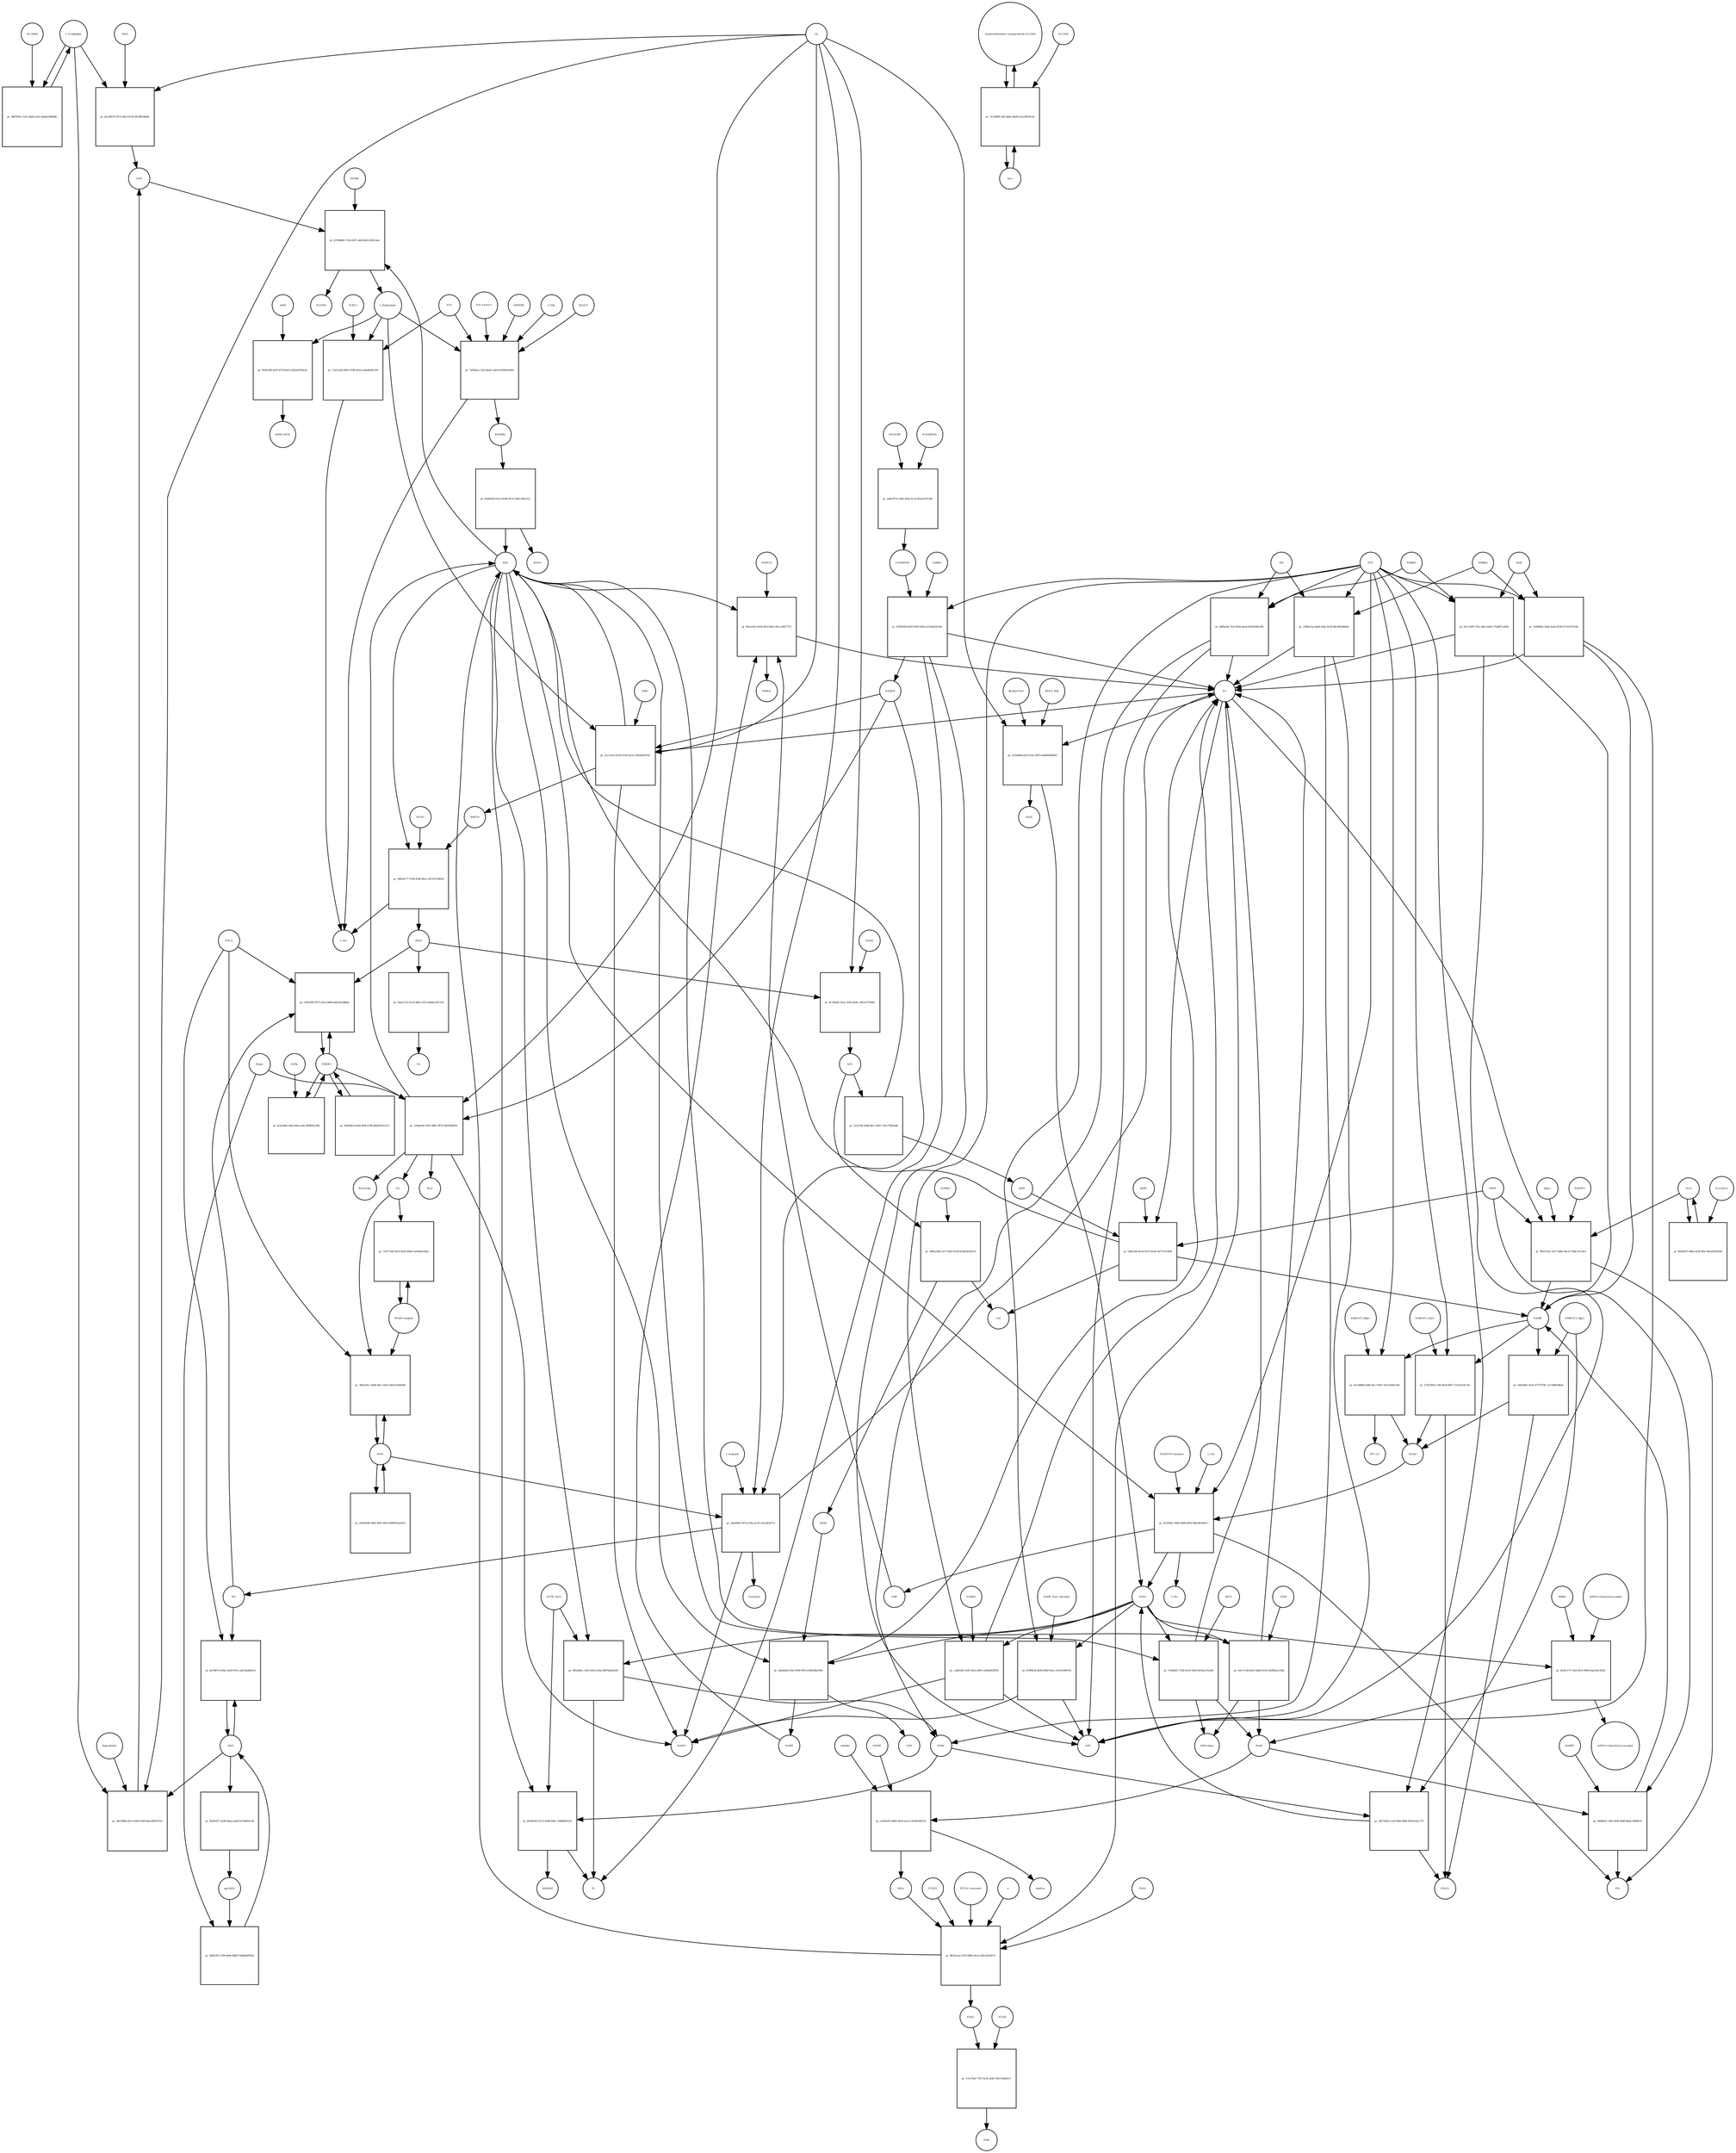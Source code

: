 strict digraph  {
"L-Tryptophan" [annotation="urn_miriam_obo.chebi_CHEBI%3A57912", bipartite=0, cls="simple chemical", fontsize=4, label="L-Tryptophan", shape=circle];
"pr_9887995c-523e-4beb-a241-8adeb7fdb0d8" [annotation="", bipartite=1, cls=process, fontsize=4, label="pr_9887995c-523e-4beb-a241-8adeb7fdb0d8", shape=square];
SLC36A4 [annotation=urn_miriam_uniprot_Q6YBV0, bipartite=0, cls=macromolecule, fontsize=4, label=SLC36A4, shape=circle];
"pr_bec08579-367d-48c0-87d2-0fc98f03fd9a" [annotation="", bipartite=1, cls=process, fontsize=4, label="pr_bec08579-367d-48c0-87d2-0fc98f03fd9a", shape=square];
NFK [annotation="urn_miriam_obo.chebi_CHEBI%3A18377", bipartite=0, cls="simple chemical", fontsize=4, label=NFK, shape=circle];
IDO2 [annotation=urn_miriam_uniprot_Q6ZQW0, bipartite=0, cls=macromolecule, fontsize=4, label=IDO2, shape=circle];
O2 [annotation="urn_miriam_obo.chebi_CHEBI%3A15379", bipartite=0, cls="simple chemical", fontsize=4, label=O2, shape=circle];
"pr_5b97d84e-82c4-4283-9ef9-b0ac8650731d" [annotation="", bipartite=1, cls=process, fontsize=4, label="pr_5b97d84e-82c4-4283-9ef9-b0ac8650731d", shape=square];
IDO1 [annotation=urn_miriam_uniprot_P14902, bipartite=0, cls=complex, fontsize=4, label=IDO1, shape=circle];
Epacadostat [annotation="", bipartite=0, cls="simple chemical", fontsize=4, label=Epacadostat, shape=circle];
"pr_b7309d89-7c58-4597-a804-683132f4cada" [annotation="", bipartite=1, cls=process, fontsize=4, label="pr_b7309d89-7c58-4597-a804-683132f4cada", shape=square];
"L-Kynurenine" [annotation="urn_miriam_obo.chebi_CHEBI%3A16946", bipartite=0, cls="simple chemical", fontsize=4, label="L-Kynurenine", shape=circle];
AFMID [annotation=urn_miriam_uniprot_Q63HM1, bipartite=0, cls=macromolecule, fontsize=4, label=AFMID, shape=circle];
H2O [annotation="urn_miriam_obo.chebi_CHEBI%3A15377", bipartite=0, cls="simple chemical", fontsize=4, label=H2O, shape=circle];
HCOOH [annotation="urn_miriam_obo.chebi_CHEBI%3A30751", bipartite=0, cls="simple chemical", fontsize=4, label=HCOOH, shape=circle];
"pr_7d2f8eac-2f23-4b4e-a2fd-91d5fd01845d" [annotation="", bipartite=1, cls=process, fontsize=4, label="pr_7d2f8eac-2f23-4b4e-a2fd-91d5fd01845d", shape=square];
"AP-DOBu" [annotation="urn_miriam_obo.chebi_CHEBI%3A17442", bipartite=0, cls="simple chemical", fontsize=4, label="AP-DOBu", shape=circle];
"PXLP-KYAT1" [annotation="urn_miriam_uniprot_Q16773|urn_miriam_obo.chebi_CHEBI%3A18405", bipartite=0, cls="complex multimer", fontsize=4, label="PXLP-KYAT1", shape=circle];
I3PROPA [annotation="urn_miriam_obo.chebi_CHEBI%3A43580", bipartite=0, cls=macromolecule, fontsize=4, label=I3PROPA, shape=circle];
"L-Phe" [annotation="urn_miriam_obo.chebi_CHEBI%3A58095", bipartite=0, cls="simple chemical", fontsize=4, label="L-Phe", shape=circle];
I3LACT [annotation="urn_miriam_obo.chebi_CHEBI%3A55528", bipartite=0, cls=macromolecule, fontsize=4, label=I3LACT, shape=circle];
PYR [annotation="urn_miriam_obo.chebi_CHEBI%3A15361", bipartite=0, cls="simple chemical", fontsize=4, label=PYR, shape=circle];
"L-Ala" [annotation="urn_miriam_obo.chebi_CHEBI%3A57972", bipartite=0, cls="simple chemical", fontsize=4, label="L-Ala", shape=circle];
"pr_c1612e44-92b5-4798-b16e-a54edb38c976" [annotation="", bipartite=1, cls=process, fontsize=4, label="pr_c1612e44-92b5-4798-b16e-a54edb38c976", shape=square];
CCBL2 [annotation=urn_miriam_uniprot_Q6YP21, bipartite=0, cls="macromolecule multimer", fontsize=4, label=CCBL2, shape=circle];
"pr_0ad43020-41e3-4280-bf7d-33dee3b03312" [annotation="", bipartite=1, cls=process, fontsize=4, label="pr_0ad43020-41e3-4280-bf7d-33dee3b03312", shape=square];
KYNA [annotation="urn_miriam_obo.chebi_CHEBI%3A18344", bipartite=0, cls="simple chemical", fontsize=4, label=KYNA, shape=circle];
"pr_3cc333c4-b358-4744-b3c6-7405d659f7d3" [annotation="", bipartite=1, cls=process, fontsize=4, label="pr_3cc333c4-b358-4744-b3c6-7405d659f7d3", shape=square];
"3HKYN" [annotation="urn_miriam_obo.chebi_CHEBI%3A17380", bipartite=0, cls="simple chemical", fontsize=4, label="3HKYN", shape=circle];
KMO [annotation=urn_miriam_uniprot_O15229, bipartite=0, cls=macromolecule, fontsize=4, label=KMO, shape=circle];
NADPH [annotation="urn_miriam_obo.chebi_CHEBI%3A16474", bipartite=0, cls="simple chemical", fontsize=4, label=NADPH, shape=circle];
"H+" [annotation="urn_miriam_obo.chebi_CHEBI%3A15378", bipartite=0, cls="simple chemical", fontsize=4, label="H+", shape=circle];
"NADP+" [annotation="urn_miriam_obo.chebi_CHEBI%3A18009", bipartite=0, cls="simple chemical", fontsize=4, label="NADP+", shape=circle];
"pr_d8b1dc77-9748-454b-8bc2-c81163158d1d" [annotation="", bipartite=1, cls=process, fontsize=4, label="pr_d8b1dc77-9748-454b-8bc2-c81163158d1d", shape=square];
"3HAA" [annotation="urn_miriam_obo.chebi_CHEBI%3A15793", bipartite=0, cls="simple chemical", fontsize=4, label="3HAA", shape=circle];
KYNU [annotation=urn_miriam_uniprot_Q16719, bipartite=0, cls="macromolecule multimer", fontsize=4, label=KYNU, shape=circle];
"pr_9c19b4dc-83ac-459e-8a8c-1881fc079066" [annotation="", bipartite=1, cls=process, fontsize=4, label="pr_9c19b4dc-83ac-459e-8a8c-1881fc079066", shape=square];
ACS [annotation="urn_miriam_obo.chebi_CHEBI%3A29044", bipartite=0, cls="simple chemical", fontsize=4, label=ACS, shape=circle];
HAAO [annotation=urn_miriam_uniprot_P46952, bipartite=0, cls=macromolecule, fontsize=4, label=HAAO, shape=circle];
"pr_58be23d9-ca57-4502-9a38-6c4d55b1bb7d" [annotation="", bipartite=1, cls=process, fontsize=4, label="pr_58be23d9-ca57-4502-9a38-6c4d55b1bb7d", shape=square];
"2AMA" [annotation="urn_miriam_obo.chebi_CHEBI%3A15745", bipartite=0, cls="simple chemical", fontsize=4, label="2AMA", shape=circle];
ACMSD [annotation=urn_miriam_uniprot_Q8TDX5, bipartite=0, cls="macromolecule multimer", fontsize=4, label=ACMSD, shape=circle];
CO2 [annotation="urn_miriam_obo.chebi_CHEBI%3A16526", bipartite=0, cls="simple chemical", fontsize=4, label=CO2, shape=circle];
"pr_26a6afb3-63af-4599-9f33-e29b298e395e" [annotation="", bipartite=1, cls=process, fontsize=4, label="pr_26a6afb3-63af-4599-9f33-e29b298e395e", shape=square];
"2AM" [annotation="urn_miriam_obo.chebi_CHEBI%3A16886", bipartite=0, cls="simple chemical", fontsize=4, label="2AM", shape=circle];
"NAD+" [annotation="urn_miriam_obo.chebi_CHEBI%3A57540", bipartite=0, cls="simple chemical", fontsize=4, label="NAD+", shape=circle];
NADH [annotation="urn_miriam_obo.chebi_CHEBI%3A57945", bipartite=0, cls="simple chemical", fontsize=4, label=NADH, shape=circle];
"pr_1fcf27f6-5b48-4bc1-b807-74e17f465a8d" [annotation="", bipartite=1, cls=process, fontsize=4, label="pr_1fcf27f6-5b48-4bc1-b807-74e17f465a8d", shape=square];
QUIN [annotation="urn_miriam_obo.chebi_CHEBI%3A16675", bipartite=0, cls="simple chemical", fontsize=4, label=QUIN, shape=circle];
"pr_f62fe298-ad79-4374-8e23-802ae9558cbe" [annotation="", bipartite=1, cls=process, fontsize=4, label="pr_f62fe298-ad79-4374-8e23-802ae9558cbe", shape=square];
AHR [annotation=urn_miriam_uniprot_P35869, bipartite=0, cls=macromolecule, fontsize=4, label=AHR, shape=circle];
"AHR/L-KYN" [annotation="", bipartite=0, cls=complex, fontsize=4, label="AHR/L-KYN", shape=circle];
"pr_de78d7cb-49ae-4a50-957a-adc54adbb215" [annotation="", bipartite=1, cls=process, fontsize=4, label="pr_de78d7cb-49ae-4a50-957a-adc54adbb215", shape=square];
NO [annotation="urn_miriam_obo.chebi_CHEBI%3A16480", bipartite=0, cls="simple chemical", fontsize=4, label=NO, shape=circle];
"IFN-G" [annotation=urn_miriam_uniprot_Q14609, bipartite=0, cls=macromolecule, fontsize=4, label="IFN-G", shape=circle];
iNOS [annotation=urn_miriam_uniprot_P35228, bipartite=0, cls=macromolecule, fontsize=4, label=iNOS, shape=circle];
"pr_384e181c-dad9-4d11-adc0-dd5a33540d38" [annotation="", bipartite=1, cls=process, fontsize=4, label="pr_384e181c-dad9-4d11-adc0-dd5a33540d38", shape=square];
"Nf-KB Complex" [annotation="urn_miriam_uniprot_P19838|urn_miriam_uniprot_Q04206|urn_miriam_uniprot_Q00653", bipartite=0, cls=complex, fontsize=4, label="Nf-KB Complex", shape=circle];
CO [annotation="urn_miriam_obo.chebi_CHEBI%3A17245", bipartite=0, cls="simple chemical", fontsize=4, label=CO, shape=circle];
"L-Arginine" [annotation="urn_miriam_obo.chebi_CHEBI%3A16467", bipartite=0, cls="simple chemical", fontsize=4, label="L-Arginine", shape=circle];
"pr_2ba448e5-f07a-47da-aa7d-ccbcdf5ef71f" [annotation="", bipartite=1, cls=process, fontsize=4, label="pr_2ba448e5-f07a-47da-aa7d-ccbcdf5ef71f", shape=square];
Citrulline [annotation="urn_miriam_obo.chebi_CHEBI%3A16349", bipartite=0, cls="simple chemical", fontsize=4, label=Citrulline, shape=circle];
"pr_a02b294b-3b83-445c-8921-b090523a2422" [annotation="", bipartite=1, cls=process, fontsize=4, label="pr_a02b294b-3b83-445c-8921-b090523a2422", shape=square];
"pr_3634ed77-af28-4baa-aa09-d1f340fefc44" [annotation="", bipartite=1, cls=process, fontsize=4, label="pr_3634ed77-af28-4baa-aa09-d1f340fefc44", shape=square];
"apo-IDO1" [annotation=urn_miriam_uniprot_P14902, bipartite=0, cls=macromolecule, fontsize=4, label="apo-IDO1", shape=circle];
"R-NADPHX" [annotation="urn_miriam_obo.chebi_CHEBI%3A64085", bipartite=0, cls="simple chemical", fontsize=4, label="R-NADPHX", shape=circle];
"pr_ad8a7974-1da9-4d3e-bc15-6f2e1b7d728e" [annotation="", bipartite=1, cls=process, fontsize=4, label="pr_ad8a7974-1da9-4d3e-bc15-6f2e1b7d728e", shape=square];
"S-NADPHX" [annotation="urn_miriam_obo.chebi_CHEBI%3A64084", bipartite=0, cls="simple chemical", fontsize=4, label="S-NADPHX", shape=circle];
APOA1BP [annotation=urn_miriam_uniprot_O95544, bipartite=0, cls="macromolecule multimer", fontsize=4, label=APOA1BP, shape=circle];
"pr_878f5e06-4450-4295-b91b-2e55e8a5e3de" [annotation="", bipartite=1, cls=process, fontsize=4, label="pr_878f5e06-4450-4295-b91b-2e55e8a5e3de", shape=square];
CARKD [annotation=urn_miriam_uniprot_Q8IW45, bipartite=0, cls=macromolecule, fontsize=4, label=CARKD, shape=circle];
ATP [annotation="urn_miriam_obo.chebi_CHEBI%3A30616", bipartite=0, cls="simple chemical", fontsize=4, label=ATP, shape=circle];
ADP [annotation="urn_miriam_obo.chebi_CHEBI%3A456216", bipartite=0, cls="simple chemical", fontsize=4, label=ADP, shape=circle];
Pi [annotation="urn_miriam_obo.chebi_CHEBI%3A18367", bipartite=0, cls="simple chemical", fontsize=4, label=Pi, shape=circle];
"pr_c2d0cb0c-fe83-44ca-bf05-1a06a9035f93" [annotation="", bipartite=1, cls=process, fontsize=4, label="pr_c2d0cb0c-fe83-44ca-bf05-1a06a9035f93", shape=square];
NADK2 [annotation=urn_miriam_uniprot_Q4G0N4, bipartite=0, cls="macromolecule multimer", fontsize=4, label=NADK2, shape=circle];
NAMN [annotation="urn_miriam_obo.chebi_CHEBI%3A15763", bipartite=0, cls="simple chemical", fontsize=4, label=NAMN, shape=circle];
"pr_4ce280b4-4e8b-4ec7-b6e7-05c435f0c24d" [annotation="", bipartite=1, cls=process, fontsize=4, label="pr_4ce280b4-4e8b-4ec7-b6e7-05c435f0c24d", shape=square];
NAAD [annotation="urn_miriam_obo.chebi_CHEBI%3A18304", bipartite=0, cls="simple chemical", fontsize=4, label=NAAD, shape=circle];
"NMNAT3_Mg2+" [annotation="urn_miriam_uniprot_Q96T66|urn_miriam_obo.chebi_CHEBI%3A18420", bipartite=0, cls="complex multimer", fontsize=4, label="NMNAT3_Mg2+", shape=circle];
"PPi (3-)" [annotation="urn_miriam_obo.chebi_CHEBI%3A33019", bipartite=0, cls="simple chemical", fontsize=4, label="PPi (3-)", shape=circle];
"pr_d32d20f1-0e10-4775-978c-1a72880346a6" [annotation="", bipartite=1, cls=process, fontsize=4, label="pr_d32d20f1-0e10-4775-978c-1a72880346a6", shape=square];
"NMNAT2_Mg2+" [annotation="urn_miriam_uniprot_Q9BZQ4|urn_miriam_obo.chebi_CHEBI%3A18420", bipartite=0, cls=complex, fontsize=4, label="NMNAT2_Mg2+", shape=circle];
"PPi(3-)" [annotation="urn_miriam_obo.chebi_CHEBI%3A33019", bipartite=0, cls="simple chemical", fontsize=4, label="PPi(3-)", shape=circle];
NAR [annotation="urn_miriam_obo.chebi_CHEBI%3A58527", bipartite=0, cls="simple chemical", fontsize=4, label=NAR, shape=circle];
"pr_b5c7c6f9-725c-44e3-b45a-752fdf7ca838" [annotation="", bipartite=1, cls=process, fontsize=4, label="pr_b5c7c6f9-725c-44e3-b45a-752fdf7ca838", shape=square];
NMRK1 [annotation=urn_miriam_uniprot_Q9NWW6, bipartite=0, cls=macromolecule, fontsize=4, label=NMRK1, shape=circle];
"pr_7e60f68e-3ed4-4a44-953b-67351975cf9e" [annotation="", bipartite=1, cls=process, fontsize=4, label="pr_7e60f68e-3ed4-4a44-953b-67351975cf9e", shape=square];
NMRK2 [annotation=urn_miriam_uniprot_Q9NPI5, bipartite=0, cls=macromolecule, fontsize=4, label=NMRK2, shape=circle];
"pr_6216f4ec-3665-4e60-8992-9bfa4b5d6217" [annotation="", bipartite=1, cls=process, fontsize=4, label="pr_6216f4ec-3665-4e60-8992-9bfa4b5d6217", shape=square];
"NADSYN1 hexamer" [annotation=urn_miriam_uniprot_Q6IA69, bipartite=0, cls="macromolecule multimer", fontsize=4, label="NADSYN1 hexamer", shape=circle];
"L-Gln" [annotation="urn_miriam_obo.chebi_CHEBI%3A58359", bipartite=0, cls="simple chemical", fontsize=4, label="L-Gln", shape=circle];
"L-Glu" [annotation="urn_miriam_obo.chebi_CHEBI%3A29985", bipartite=0, cls="simple chemical", fontsize=4, label="L-Glu", shape=circle];
AMP [annotation="urn_miriam_obo.chebi_CHEBI%3A16027", bipartite=0, cls="simple chemical", fontsize=4, label=AMP, shape=circle];
PPi [annotation="urn_miriam_obo.chebi_CHEBI%3A29888", bipartite=0, cls="simple chemical", fontsize=4, label=PPi, shape=circle];
NMN [annotation="urn_miriam_obo.chebi_CHEBI%3A14649", bipartite=0, cls="simple chemical", fontsize=4, label=NMN, shape=circle];
"pr_3b574362-ca5f-43be-80fb-fd345e2ec719" [annotation="", bipartite=1, cls=process, fontsize=4, label="pr_3b574362-ca5f-43be-80fb-fd345e2ec719", shape=square];
NR [annotation="urn_miriam_obo.chebi_CHEBI%3A15927", bipartite=0, cls="simple chemical", fontsize=4, label=NR, shape=circle];
"pr_ddf6a3fa-7b1f-403e-bea0-6e50636fc385" [annotation="", bipartite=1, cls=process, fontsize=4, label="pr_ddf6a3fa-7b1f-403e-bea0-6e50636fc385", shape=square];
"pr_2509ec4a-b4dd-43dc-9c45-86c9443d0b4a" [annotation="", bipartite=1, cls=process, fontsize=4, label="pr_2509ec4a-b4dd-43dc-9c45-86c9443d0b4a", shape=square];
NCA [annotation="urn_miriam_obo.chebi_CHEBI%3A32544", bipartite=0, cls="simple chemical", fontsize=4, label=NCA, shape=circle];
"pr_9b0313dc-5227-4d8e-9dc4-274dc32c1de2" [annotation="", bipartite=1, cls=process, fontsize=4, label="pr_9b0313dc-5227-4d8e-9dc4-274dc32c1de2", shape=square];
NAPRT1 [annotation=urn_miriam_uniprot_Q6XQN6, bipartite=0, cls="macromolecule multimer", fontsize=4, label=NAPRT1, shape=circle];
"Mg2+" [annotation="urn_miriam_obo.chebi_CHEBI%3A18420", bipartite=0, cls="simple chemical", fontsize=4, label="Mg2+", shape=circle];
PRPP [annotation="urn_miriam_obo.chebi_CHEBI%3A17111", bipartite=0, cls="simple chemical", fontsize=4, label=PRPP, shape=circle];
"pr_6a26c175-1fa8-4613-966b-6aac9ec42f2e" [annotation="", bipartite=1, cls=process, fontsize=4, label="pr_6a26c175-1fa8-4613-966b-6aac9ec42f2e", shape=square];
NAM [annotation="urn_miriam_obo.chebi_CHEBI%3A17154", bipartite=0, cls="simple chemical", fontsize=4, label=NAM, shape=circle];
PARPs [annotation="urn_miriam_uniprot_Q8N5Y8|urn_miriam_uniprot_Q53GL7|urn_miriam_uniprot_Q8IXQ6", bipartite=0, cls=macromolecule, fontsize=4, label=PARPs, shape=circle];
"(ADP-D-ribosyl)(n)-acceptor" [annotation="urn_miriam_obo.chebi_CHEBI%3A133202", bipartite=0, cls="simple chemical", fontsize=4, label="(ADP-D-ribosyl)(n)-acceptor", shape=circle];
"(ADP-D-ribosyl)(n+1)-acceptor" [annotation="urn_miriam_obo.chebi_CHEBI%3A133203", bipartite=0, cls="simple chemical", fontsize=4, label="(ADP-D-ribosyl)(n+1)-acceptor", shape=circle];
"pr_58d80efc-f362-4f09-9b40-88aa70696b7e" [annotation="", bipartite=1, cls=process, fontsize=4, label="pr_58d80efc-f362-4f09-9b40-88aa70696b7e", shape=square];
NAMPT [annotation=urn_miriam_uniprot_P43490, bipartite=0, cls=macromolecule, fontsize=4, label=NAMPT, shape=circle];
"pr_ce83a595-d960-4b10-a2c4-c8e50e66027b" [annotation="", bipartite=1, cls=process, fontsize=4, label="pr_ce83a595-d960-4b10-a2c4-c8e50e66027b", shape=square];
MNA [annotation="urn_miriam_obo.chebi_CHEBI%3A16797", bipartite=0, cls="simple chemical", fontsize=4, label=MNA, shape=circle];
NNMT [annotation=urn_miriam_uniprot_P40261, bipartite=0, cls=macromolecule, fontsize=4, label=NNMT, shape=circle];
AdoMet [annotation="urn_miriam_obo.chebi_CHEBI%3A15414", bipartite=0, cls="simple chemical", fontsize=4, label=AdoMet, shape=circle];
AdoHcy [annotation="urn_miriam_obo.chebi_CHEBI%3A16680", bipartite=0, cls="simple chemical", fontsize=4, label=AdoHcy, shape=circle];
"pr_02ffca06-de1b-4372-8cd2-0ef715a74f0b" [annotation="", bipartite=1, cls=process, fontsize=4, label="pr_02ffca06-de1b-4372-8cd2-0ef715a74f0b", shape=square];
QPRT [annotation=urn_miriam_uniprot_Q15274, bipartite=0, cls=macromolecule, fontsize=4, label=QPRT, shape=circle];
"pr_b76f9cbf-db38-49b2-8c4c-216cf1b90765" [annotation="", bipartite=1, cls=process, fontsize=4, label="pr_b76f9cbf-db38-49b2-8c4c-216cf1b90765", shape=square];
"NADK_Zn2+ tetramer" [annotation="urn_miriam_uniprot_O95544|urn_miriam_obo.chebi_CHEBI%3A29105", bipartite=0, cls="complex multimer", fontsize=4, label="NADK_Zn2+ tetramer", shape=circle];
"pr_1cb69af1-7538-4e10-943d-8e5dec01eafd" [annotation="", bipartite=1, cls=process, fontsize=4, label="pr_1cb69af1-7538-4e10-943d-8e5dec01eafd", shape=square];
"ADP-ribose" [annotation="urn_miriam_obo.chebi_CHEBI%3A57967", bipartite=0, cls="simple chemical", fontsize=4, label="ADP-ribose", shape=circle];
BST1 [annotation=urn_miriam_uniprot_Q10588, bipartite=0, cls="macromolecule multimer", fontsize=4, label=BST1, shape=circle];
"pr_e8c17cb0-da15-4db0-b165-42085bce12bd" [annotation="", bipartite=1, cls=process, fontsize=4, label="pr_e8c17cb0-da15-4db0-b165-42085bce12bd", shape=square];
CD38 [annotation=urn_miriam_uniprot_P28907, bipartite=0, cls=macromolecule, fontsize=4, label=CD38, shape=circle];
"dh-beta-NAD" [annotation="urn_miriam_obo.chebi_CHEBI%3A90171|urn_miriam_obo.chebi_CHEBI%3A90174", bipartite=0, cls="simple chemical", fontsize=4, label="dh-beta-NAD", shape=circle];
"pr_415fdd6d-a9c4-414c-b874-a04690d8f963" [annotation="", bipartite=1, cls=process, fontsize=4, label="pr_415fdd6d-a9c4-414c-b874-a04690d8f963", shape=square];
H2O2 [annotation="urn_miriam_obo.chebi_CHEBI%3A16240", bipartite=0, cls="simple chemical", fontsize=4, label=H2O2, shape=circle];
RNLS_FAD [annotation="urn_miriam_uniprot_Q5VYX0|urn_miriam_obo.chebi_CHEBI%3A16238", bipartite=0, cls=complex, fontsize=4, label=RNLS_FAD, shape=circle];
"pr_065e48ec-c903-4416-a95a-6697bada0241" [annotation="", bipartite=1, cls=process, fontsize=4, label="pr_065e48ec-c903-4416-a95a-6697bada0241", shape=square];
"NT5E_Zn2+" [annotation="urn_miriam_uniprot_P21589|urn_miriam_obo.chebi_CHEBI%3A29105", bipartite=0, cls="complex multimer", fontsize=4, label="NT5E_Zn2+", shape=circle];
"pr_8d2d5381-017e-4508-856c-7fd9bff81a16" [annotation="", bipartite=1, cls=process, fontsize=4, label="pr_8d2d5381-017e-4508-856c-7fd9bff81a16", shape=square];
NRNAM [annotation="urn_miriam_obo.chebi_CHEBI%3A15927", bipartite=0, cls="simple chemical", fontsize=4, label=NRNAM, shape=circle];
"pr_8e00f597-b6ba-423f-9f6c-40ee00202fde" [annotation="", bipartite=1, cls=process, fontsize=4, label="pr_8e00f597-b6ba-423f-9f6c-40ee00202fde", shape=square];
SLC22A13 [annotation=urn_miriam_uniprot_Q9Y226, bipartite=0, cls=macromolecule, fontsize=4, label=SLC22A13, shape=circle];
"pr_f0e2c041-b918-4fcb-8d32-49cce3817723" [annotation="", bipartite=1, cls=process, fontsize=4, label="pr_f0e2c041-b918-4fcb-8d32-49cce3817723", shape=square];
NMNH [annotation="urn_miriam_obo.chebi_CHEBI%3A74452", bipartite=0, cls="simple chemical", fontsize=4, label=NMNH, shape=circle];
NUDT12 [annotation=urn_miriam_uniprot_Q9BQG2, bipartite=0, cls=macromolecule, fontsize=4, label=NUDT12, shape=circle];
"pr_27051859-c188-4f34-b067-573a32c9a72b" [annotation="", bipartite=1, cls=process, fontsize=4, label="pr_27051859-c188-4f34-b067-573a32c9a72b", shape=square];
"NMNAT1_Zn2+" [annotation="urn_miriam_uniprot_Q9HAN9|urn_miriam_obo.chebi_CHEBI%3A29105", bipartite=0, cls="complex multimer", fontsize=4, label="NMNAT1_Zn2+", shape=circle];
PGG2 [annotation="urn_miriam_obo.chebi_CHEBI%3A27647", bipartite=0, cls="simple chemical", fontsize=4, label=PGG2, shape=circle];
"pr_9b12fcaa-e578-4980-a4c4-c99e33d22fc9" [annotation="", bipartite=1, cls=process, fontsize=4, label="pr_9b12fcaa-e578-4980-a4c4-c99e33d22fc9", shape=square];
PGH2 [annotation="urn_miriam_obo.chebi_CHEBI%3A15554", bipartite=0, cls="simple chemical", fontsize=4, label=PGH2, shape=circle];
PTGS2 [annotation=urn_miriam_uniprot_P35354, bipartite=0, cls="macromolecule multimer", fontsize=4, label=PTGS2, shape=circle];
PTCS2_celecoxib [annotation="urn_miriam_uniprot_P35354|urn_miriam_obo.chebi_CHEBI%3A41423", bipartite=0, cls=complex, fontsize=4, label=PTCS2_celecoxib, shape=circle];
"e-" [annotation="urn_miriam_obo.chebi_CHEBI%3A10545", bipartite=0, cls="simple chemical", fontsize=4, label="e-", shape=circle];
"pr_e7ce70ef-7107-4c3f-a59d-78537e824511" [annotation="", bipartite=1, cls=process, fontsize=4, label="pr_e7ce70ef-7107-4c3f-a59d-78537e824511", shape=square];
PGI2 [annotation="urn_miriam_obo.chebi_CHEBI%3A15552", bipartite=0, cls="simple chemical", fontsize=4, label=PGI2, shape=circle];
PTGIS [annotation=urn_miriam_uniprot_Q16647, bipartite=0, cls=macromolecule, fontsize=4, label=PTGIS, shape=circle];
"monocarboxylates transported by SLC5A8" [annotation="", bipartite=0, cls="simple chemical", fontsize=4, label="monocarboxylates transported by SLC5A8", shape=circle];
"pr_3125d9f6-cff2-4d4e-8bd9-e25a30016ceb" [annotation="", bipartite=1, cls=process, fontsize=4, label="pr_3125d9f6-cff2-4d4e-8bd9-e25a30016ceb", shape=square];
SLC5A8 [annotation=urn_miriam_uniprot_Q8N695, bipartite=0, cls=macromolecule, fontsize=4, label=SLC5A8, shape=circle];
"Na+" [annotation="urn_miriam_obo.chebi_CHEBI%3A29101", bipartite=0, cls="simple chemical", fontsize=4, label="Na+", shape=circle];
HMOX1 [annotation="", bipartite=0, cls=macromolecule, fontsize=4, label=HMOX1, shape=circle];
"pr_c8052f05-0575-42cf-989b-bb615e5d8b6e" [annotation="", bipartite=1, cls=process, fontsize=4, label="pr_c8052f05-0575-42cf-989b-bb615e5d8b6e", shape=square];
"pr_092af8e9-4a40-4f56-b799-48d3b70cc675" [annotation="", bipartite=1, cls=process, fontsize=4, label="pr_092af8e9-4a40-4f56-b799-48d3b70cc675", shape=square];
Heme [annotation="urn_miriam_obo.chebi_CHEBI%3A30413", bipartite=0, cls="simple chemical", fontsize=4, label=Heme, shape=circle];
"pr_379ede9e-5b35-4881-9f78-5867ff6f6f5c" [annotation="", bipartite=1, cls=process, fontsize=4, label="pr_379ede9e-5b35-4881-9f78-5867ff6f6f5c", shape=square];
Biliverdin [annotation="urn_miriam_obo.chebi_CHEBI%3A17033", bipartite=0, cls="simple chemical", fontsize=4, label=Biliverdin, shape=circle];
"Fe2+" [annotation="urn_miriam_obo.chebi_CHEBI%3A29033", bipartite=0, cls="simple chemical", fontsize=4, label="Fe2+", shape=circle];
"pr_dcbc4d61-44ef-4fba-aafa-8ff8ff6e18f6" [annotation="", bipartite=1, cls=process, fontsize=4, label="pr_dcbc4d61-44ef-4fba-aafa-8ff8ff6e18f6", shape=square];
Orf3a [annotation="urn_miriam_ncbiprotein_BCD58754|urn_miriam_uniprot_P0DTC3", bipartite=0, cls=macromolecule, fontsize=4, label=Orf3a, shape=circle];
"pr_71d773a8-54cb-4b29-9dd0-5a58da0ea9a2" [annotation="", bipartite=1, cls=process, fontsize=4, label="pr_71d773a8-54cb-4b29-9dd0-5a58da0ea9a2", shape=square];
"pr_90fdcf63-1289-406e-80f8-7a68b64f825d" [annotation="", bipartite=1, cls=process, fontsize=4, label="pr_90fdcf63-1289-406e-80f8-7a68b64f825d", shape=square];
"pr_64aa7c05-3c16-4d8c-b155-b684a5547159" [annotation="", bipartite=1, cls="omitted process", fontsize=4, label="pr_64aa7c05-3c16-4d8c-b155-b684a5547159", shape=square];
CA [annotation="", bipartite=0, cls="simple chemical", fontsize=4, label=CA, shape=circle];
"L-Tryptophan" -> "pr_9887995c-523e-4beb-a241-8adeb7fdb0d8"  [annotation="", interaction_type=consumption];
"L-Tryptophan" -> "pr_bec08579-367d-48c0-87d2-0fc98f03fd9a"  [annotation="", interaction_type=consumption];
"L-Tryptophan" -> "pr_5b97d84e-82c4-4283-9ef9-b0ac8650731d"  [annotation="", interaction_type=consumption];
"pr_9887995c-523e-4beb-a241-8adeb7fdb0d8" -> "L-Tryptophan"  [annotation="", interaction_type=production];
SLC36A4 -> "pr_9887995c-523e-4beb-a241-8adeb7fdb0d8"  [annotation="", interaction_type=catalysis];
"pr_bec08579-367d-48c0-87d2-0fc98f03fd9a" -> NFK  [annotation="", interaction_type=production];
NFK -> "pr_b7309d89-7c58-4597-a804-683132f4cada"  [annotation="", interaction_type=consumption];
IDO2 -> "pr_bec08579-367d-48c0-87d2-0fc98f03fd9a"  [annotation="", interaction_type=catalysis];
O2 -> "pr_bec08579-367d-48c0-87d2-0fc98f03fd9a"  [annotation="", interaction_type=consumption];
O2 -> "pr_5b97d84e-82c4-4283-9ef9-b0ac8650731d"  [annotation="", interaction_type=consumption];
O2 -> "pr_3cc333c4-b358-4744-b3c6-7405d659f7d3"  [annotation="", interaction_type=consumption];
O2 -> "pr_9c19b4dc-83ac-459e-8a8c-1881fc079066"  [annotation="", interaction_type=consumption];
O2 -> "pr_2ba448e5-f07a-47da-aa7d-ccbcdf5ef71f"  [annotation="", interaction_type=consumption];
O2 -> "pr_415fdd6d-a9c4-414c-b874-a04690d8f963"  [annotation="", interaction_type=consumption];
O2 -> "pr_379ede9e-5b35-4881-9f78-5867ff6f6f5c"  [annotation="", interaction_type=consumption];
"pr_5b97d84e-82c4-4283-9ef9-b0ac8650731d" -> NFK  [annotation="", interaction_type=production];
IDO1 -> "pr_5b97d84e-82c4-4283-9ef9-b0ac8650731d"  [annotation="urn_miriam_pubmed_29531094|urn_miriam_pubmed_28523098|urn_miriam_pubmed_30338242|urn_miriam_pubmed_32292563", interaction_type=catalysis];
IDO1 -> "pr_de78d7cb-49ae-4a50-957a-adc54adbb215"  [annotation="", interaction_type=consumption];
IDO1 -> "pr_3634ed77-af28-4baa-aa09-d1f340fefc44"  [annotation="", interaction_type=consumption];
Epacadostat -> "pr_5b97d84e-82c4-4283-9ef9-b0ac8650731d"  [annotation="urn_miriam_pubmed_29531094|urn_miriam_pubmed_28523098|urn_miriam_pubmed_30338242|urn_miriam_pubmed_32292563", interaction_type=inhibition];
"pr_b7309d89-7c58-4597-a804-683132f4cada" -> "L-Kynurenine"  [annotation="", interaction_type=production];
"pr_b7309d89-7c58-4597-a804-683132f4cada" -> HCOOH  [annotation="", interaction_type=production];
"L-Kynurenine" -> "pr_7d2f8eac-2f23-4b4e-a2fd-91d5fd01845d"  [annotation="", interaction_type=consumption];
"L-Kynurenine" -> "pr_c1612e44-92b5-4798-b16e-a54edb38c976"  [annotation="", interaction_type=consumption];
"L-Kynurenine" -> "pr_3cc333c4-b358-4744-b3c6-7405d659f7d3"  [annotation="", interaction_type=consumption];
"L-Kynurenine" -> "pr_f62fe298-ad79-4374-8e23-802ae9558cbe"  [annotation="", interaction_type=consumption];
AFMID -> "pr_b7309d89-7c58-4597-a804-683132f4cada"  [annotation=urn_miriam_pubmed_29531094, interaction_type=catalysis];
H2O -> "pr_b7309d89-7c58-4597-a804-683132f4cada"  [annotation="", interaction_type=consumption];
H2O -> "pr_d8b1dc77-9748-454b-8bc2-c81163158d1d"  [annotation="", interaction_type=consumption];
H2O -> "pr_26a6afb3-63af-4599-9f33-e29b298e395e"  [annotation="", interaction_type=consumption];
H2O -> "pr_6216f4ec-3665-4e60-8992-9bfa4b5d6217"  [annotation="", interaction_type=consumption];
H2O -> "pr_1cb69af1-7538-4e10-943d-8e5dec01eafd"  [annotation="", interaction_type=consumption];
H2O -> "pr_e8c17cb0-da15-4db0-b165-42085bce12bd"  [annotation="", interaction_type=consumption];
H2O -> "pr_065e48ec-c903-4416-a95a-6697bada0241"  [annotation="", interaction_type=consumption];
H2O -> "pr_8d2d5381-017e-4508-856c-7fd9bff81a16"  [annotation="", interaction_type=consumption];
H2O -> "pr_f0e2c041-b918-4fcb-8d32-49cce3817723"  [annotation="", interaction_type=consumption];
"pr_7d2f8eac-2f23-4b4e-a2fd-91d5fd01845d" -> "AP-DOBu"  [annotation="", interaction_type=production];
"pr_7d2f8eac-2f23-4b4e-a2fd-91d5fd01845d" -> "L-Ala"  [annotation="", interaction_type=production];
"AP-DOBu" -> "pr_0ad43020-41e3-4280-bf7d-33dee3b03312"  [annotation="", interaction_type=consumption];
"PXLP-KYAT1" -> "pr_7d2f8eac-2f23-4b4e-a2fd-91d5fd01845d"  [annotation="", interaction_type=catalysis];
I3PROPA -> "pr_7d2f8eac-2f23-4b4e-a2fd-91d5fd01845d"  [annotation="", interaction_type=inhibition];
"L-Phe" -> "pr_7d2f8eac-2f23-4b4e-a2fd-91d5fd01845d"  [annotation="", interaction_type=inhibition];
I3LACT -> "pr_7d2f8eac-2f23-4b4e-a2fd-91d5fd01845d"  [annotation="", interaction_type=inhibition];
PYR -> "pr_7d2f8eac-2f23-4b4e-a2fd-91d5fd01845d"  [annotation="", interaction_type=consumption];
PYR -> "pr_c1612e44-92b5-4798-b16e-a54edb38c976"  [annotation="", interaction_type=consumption];
"pr_c1612e44-92b5-4798-b16e-a54edb38c976" -> "L-Ala"  [annotation="", interaction_type=production];
CCBL2 -> "pr_c1612e44-92b5-4798-b16e-a54edb38c976"  [annotation="", interaction_type=catalysis];
"pr_0ad43020-41e3-4280-bf7d-33dee3b03312" -> KYNA  [annotation="", interaction_type=production];
"pr_0ad43020-41e3-4280-bf7d-33dee3b03312" -> H2O  [annotation="", interaction_type=production];
"pr_3cc333c4-b358-4744-b3c6-7405d659f7d3" -> "3HKYN"  [annotation="", interaction_type=production];
"pr_3cc333c4-b358-4744-b3c6-7405d659f7d3" -> H2O  [annotation="", interaction_type=production];
"pr_3cc333c4-b358-4744-b3c6-7405d659f7d3" -> "NADP+"  [annotation="", interaction_type=production];
"3HKYN" -> "pr_d8b1dc77-9748-454b-8bc2-c81163158d1d"  [annotation="", interaction_type=consumption];
KMO -> "pr_3cc333c4-b358-4744-b3c6-7405d659f7d3"  [annotation="", interaction_type=catalysis];
NADPH -> "pr_3cc333c4-b358-4744-b3c6-7405d659f7d3"  [annotation="", interaction_type=consumption];
NADPH -> "pr_2ba448e5-f07a-47da-aa7d-ccbcdf5ef71f"  [annotation="", interaction_type=consumption];
NADPH -> "pr_379ede9e-5b35-4881-9f78-5867ff6f6f5c"  [annotation="", interaction_type=consumption];
"H+" -> "pr_3cc333c4-b358-4744-b3c6-7405d659f7d3"  [annotation="", interaction_type=consumption];
"H+" -> "pr_9b0313dc-5227-4d8e-9dc4-274dc32c1de2"  [annotation="", interaction_type=consumption];
"H+" -> "pr_02ffca06-de1b-4372-8cd2-0ef715a74f0b"  [annotation="", interaction_type=consumption];
"H+" -> "pr_415fdd6d-a9c4-414c-b874-a04690d8f963"  [annotation="", interaction_type=consumption];
"H+" -> "pr_9b12fcaa-e578-4980-a4c4-c99e33d22fc9"  [annotation="", interaction_type=consumption];
"pr_d8b1dc77-9748-454b-8bc2-c81163158d1d" -> "3HAA"  [annotation="", interaction_type=production];
"pr_d8b1dc77-9748-454b-8bc2-c81163158d1d" -> "L-Ala"  [annotation="", interaction_type=production];
"3HAA" -> "pr_9c19b4dc-83ac-459e-8a8c-1881fc079066"  [annotation="", interaction_type=consumption];
"3HAA" -> "pr_c8052f05-0575-42cf-989b-bb615e5d8b6e"  [annotation="urn_miriam_pubmed_15249210|urn_miriam_pubmed_11287117|urn_miriam_pubmed_12706494", interaction_type=catalysis];
"3HAA" -> "pr_64aa7c05-3c16-4d8c-b155-b684a5547159"  [annotation="", interaction_type=consumption];
KYNU -> "pr_d8b1dc77-9748-454b-8bc2-c81163158d1d"  [annotation="", interaction_type=catalysis];
"pr_9c19b4dc-83ac-459e-8a8c-1881fc079066" -> ACS  [annotation="", interaction_type=production];
ACS -> "pr_58be23d9-ca57-4502-9a38-6c4d55b1bb7d"  [annotation="", interaction_type=consumption];
ACS -> "pr_1fcf27f6-5b48-4bc1-b807-74e17f465a8d"  [annotation="", interaction_type=consumption];
HAAO -> "pr_9c19b4dc-83ac-459e-8a8c-1881fc079066"  [annotation="", interaction_type=catalysis];
"pr_58be23d9-ca57-4502-9a38-6c4d55b1bb7d" -> "2AMA"  [annotation="", interaction_type=production];
"pr_58be23d9-ca57-4502-9a38-6c4d55b1bb7d" -> CO2  [annotation="", interaction_type=production];
"2AMA" -> "pr_26a6afb3-63af-4599-9f33-e29b298e395e"  [annotation="", interaction_type=consumption];
ACMSD -> "pr_58be23d9-ca57-4502-9a38-6c4d55b1bb7d"  [annotation="", interaction_type=catalysis];
"pr_26a6afb3-63af-4599-9f33-e29b298e395e" -> "2AM"  [annotation="", interaction_type=production];
"pr_26a6afb3-63af-4599-9f33-e29b298e395e" -> NADH  [annotation="", interaction_type=production];
"pr_26a6afb3-63af-4599-9f33-e29b298e395e" -> "H+"  [annotation="", interaction_type=production];
"NAD+" -> "pr_26a6afb3-63af-4599-9f33-e29b298e395e"  [annotation="", interaction_type=consumption];
"NAD+" -> "pr_c2d0cb0c-fe83-44ca-bf05-1a06a9035f93"  [annotation="", interaction_type=consumption];
"NAD+" -> "pr_6a26c175-1fa8-4613-966b-6aac9ec42f2e"  [annotation="", interaction_type=consumption];
"NAD+" -> "pr_b76f9cbf-db38-49b2-8c4c-216cf1b90765"  [annotation="", interaction_type=consumption];
"NAD+" -> "pr_1cb69af1-7538-4e10-943d-8e5dec01eafd"  [annotation="", interaction_type=consumption];
"NAD+" -> "pr_e8c17cb0-da15-4db0-b165-42085bce12bd"  [annotation="", interaction_type=consumption];
"NAD+" -> "pr_065e48ec-c903-4416-a95a-6697bada0241"  [annotation="", interaction_type=consumption];
NADH -> "pr_f0e2c041-b918-4fcb-8d32-49cce3817723"  [annotation="", interaction_type=consumption];
"pr_1fcf27f6-5b48-4bc1-b807-74e17f465a8d" -> QUIN  [annotation="", interaction_type=production];
"pr_1fcf27f6-5b48-4bc1-b807-74e17f465a8d" -> H2O  [annotation="", interaction_type=production];
QUIN -> "pr_02ffca06-de1b-4372-8cd2-0ef715a74f0b"  [annotation="", interaction_type=consumption];
"pr_f62fe298-ad79-4374-8e23-802ae9558cbe" -> "AHR/L-KYN"  [annotation="", interaction_type=production];
AHR -> "pr_f62fe298-ad79-4374-8e23-802ae9558cbe"  [annotation="", interaction_type=consumption];
"pr_de78d7cb-49ae-4a50-957a-adc54adbb215" -> IDO1  [annotation="", interaction_type=production];
NO -> "pr_de78d7cb-49ae-4a50-957a-adc54adbb215"  [annotation="urn_miriam_pubmed_23476103|urn_miriam_pubmed_15249210|urn_miriam_pubmed_9126284", interaction_type=inhibition];
NO -> "pr_c8052f05-0575-42cf-989b-bb615e5d8b6e"  [annotation="urn_miriam_pubmed_15249210|urn_miriam_pubmed_11287117|urn_miriam_pubmed_12706494", interaction_type=catalysis];
"IFN-G" -> "pr_de78d7cb-49ae-4a50-957a-adc54adbb215"  [annotation="urn_miriam_pubmed_23476103|urn_miriam_pubmed_15249210|urn_miriam_pubmed_9126284", interaction_type=catalysis];
"IFN-G" -> "pr_384e181c-dad9-4d11-adc0-dd5a33540d38"  [annotation="urn_miriam_pubmed_9126284|urn_miriam_pubmed_15249210", interaction_type=catalysis];
"IFN-G" -> "pr_c8052f05-0575-42cf-989b-bb615e5d8b6e"  [annotation="urn_miriam_pubmed_15249210|urn_miriam_pubmed_11287117|urn_miriam_pubmed_12706494", interaction_type=catalysis];
iNOS -> "pr_384e181c-dad9-4d11-adc0-dd5a33540d38"  [annotation="", interaction_type=consumption];
iNOS -> "pr_2ba448e5-f07a-47da-aa7d-ccbcdf5ef71f"  [annotation="urn_miriam_pubmed_15249210|urn_miriam_pubmed_11463332", interaction_type=catalysis];
iNOS -> "pr_a02b294b-3b83-445c-8921-b090523a2422"  [annotation="", interaction_type=consumption];
"pr_384e181c-dad9-4d11-adc0-dd5a33540d38" -> iNOS  [annotation="", interaction_type=production];
"Nf-KB Complex" -> "pr_384e181c-dad9-4d11-adc0-dd5a33540d38"  [annotation="urn_miriam_pubmed_9126284|urn_miriam_pubmed_15249210", interaction_type=catalysis];
"Nf-KB Complex" -> "pr_71d773a8-54cb-4b29-9dd0-5a58da0ea9a2"  [annotation="", interaction_type=consumption];
CO -> "pr_384e181c-dad9-4d11-adc0-dd5a33540d38"  [annotation="urn_miriam_pubmed_9126284|urn_miriam_pubmed_15249210", interaction_type=inhibition];
CO -> "pr_71d773a8-54cb-4b29-9dd0-5a58da0ea9a2"  [annotation=urn_miriam_pubmed_15249210, interaction_type=inhibition];
"L-Arginine" -> "pr_2ba448e5-f07a-47da-aa7d-ccbcdf5ef71f"  [annotation="", interaction_type=consumption];
"pr_2ba448e5-f07a-47da-aa7d-ccbcdf5ef71f" -> Citrulline  [annotation="", interaction_type=production];
"pr_2ba448e5-f07a-47da-aa7d-ccbcdf5ef71f" -> "NADP+"  [annotation="", interaction_type=production];
"pr_2ba448e5-f07a-47da-aa7d-ccbcdf5ef71f" -> "H+"  [annotation="", interaction_type=production];
"pr_2ba448e5-f07a-47da-aa7d-ccbcdf5ef71f" -> NO  [annotation="", interaction_type=production];
"pr_a02b294b-3b83-445c-8921-b090523a2422" -> iNOS  [annotation="", interaction_type=production];
"pr_3634ed77-af28-4baa-aa09-d1f340fefc44" -> "apo-IDO1"  [annotation="", interaction_type=production];
"apo-IDO1" -> "pr_90fdcf63-1289-406e-80f8-7a68b64f825d"  [annotation="", interaction_type=consumption];
"R-NADPHX" -> "pr_ad8a7974-1da9-4d3e-bc15-6f2e1b7d728e"  [annotation="", interaction_type=consumption];
"pr_ad8a7974-1da9-4d3e-bc15-6f2e1b7d728e" -> "S-NADPHX"  [annotation="", interaction_type=production];
"S-NADPHX" -> "pr_878f5e06-4450-4295-b91b-2e55e8a5e3de"  [annotation="", interaction_type=consumption];
APOA1BP -> "pr_ad8a7974-1da9-4d3e-bc15-6f2e1b7d728e"  [annotation="", interaction_type=catalysis];
"pr_878f5e06-4450-4295-b91b-2e55e8a5e3de" -> NADPH  [annotation="", interaction_type=production];
"pr_878f5e06-4450-4295-b91b-2e55e8a5e3de" -> ADP  [annotation="", interaction_type=production];
"pr_878f5e06-4450-4295-b91b-2e55e8a5e3de" -> "H+"  [annotation="", interaction_type=production];
"pr_878f5e06-4450-4295-b91b-2e55e8a5e3de" -> Pi  [annotation="", interaction_type=production];
CARKD -> "pr_878f5e06-4450-4295-b91b-2e55e8a5e3de"  [annotation="", interaction_type=catalysis];
ATP -> "pr_878f5e06-4450-4295-b91b-2e55e8a5e3de"  [annotation="", interaction_type=consumption];
ATP -> "pr_c2d0cb0c-fe83-44ca-bf05-1a06a9035f93"  [annotation="", interaction_type=consumption];
ATP -> "pr_4ce280b4-4e8b-4ec7-b6e7-05c435f0c24d"  [annotation="", interaction_type=consumption];
ATP -> "pr_b5c7c6f9-725c-44e3-b45a-752fdf7ca838"  [annotation="", interaction_type=consumption];
ATP -> "pr_7e60f68e-3ed4-4a44-953b-67351975cf9e"  [annotation="", interaction_type=consumption];
ATP -> "pr_6216f4ec-3665-4e60-8992-9bfa4b5d6217"  [annotation="", interaction_type=consumption];
ATP -> "pr_3b574362-ca5f-43be-80fb-fd345e2ec719"  [annotation="", interaction_type=consumption];
ATP -> "pr_ddf6a3fa-7b1f-403e-bea0-6e50636fc385"  [annotation="", interaction_type=consumption];
ATP -> "pr_2509ec4a-b4dd-43dc-9c45-86c9443d0b4a"  [annotation="", interaction_type=consumption];
ATP -> "pr_b76f9cbf-db38-49b2-8c4c-216cf1b90765"  [annotation="", interaction_type=consumption];
ATP -> "pr_27051859-c188-4f34-b067-573a32c9a72b"  [annotation="", interaction_type=consumption];
"pr_c2d0cb0c-fe83-44ca-bf05-1a06a9035f93" -> "NADP+"  [annotation="", interaction_type=production];
"pr_c2d0cb0c-fe83-44ca-bf05-1a06a9035f93" -> ADP  [annotation="", interaction_type=production];
"pr_c2d0cb0c-fe83-44ca-bf05-1a06a9035f93" -> "H+"  [annotation="", interaction_type=production];
NADK2 -> "pr_c2d0cb0c-fe83-44ca-bf05-1a06a9035f93"  [annotation="", interaction_type=catalysis];
NAMN -> "pr_4ce280b4-4e8b-4ec7-b6e7-05c435f0c24d"  [annotation="", interaction_type=consumption];
NAMN -> "pr_d32d20f1-0e10-4775-978c-1a72880346a6"  [annotation="", interaction_type=consumption];
NAMN -> "pr_27051859-c188-4f34-b067-573a32c9a72b"  [annotation="", interaction_type=consumption];
"pr_4ce280b4-4e8b-4ec7-b6e7-05c435f0c24d" -> NAAD  [annotation="", interaction_type=production];
"pr_4ce280b4-4e8b-4ec7-b6e7-05c435f0c24d" -> "PPi (3-)"  [annotation="", interaction_type=production];
NAAD -> "pr_6216f4ec-3665-4e60-8992-9bfa4b5d6217"  [annotation="", interaction_type=consumption];
"NMNAT3_Mg2+" -> "pr_4ce280b4-4e8b-4ec7-b6e7-05c435f0c24d"  [annotation="", interaction_type=catalysis];
"pr_d32d20f1-0e10-4775-978c-1a72880346a6" -> NAAD  [annotation="", interaction_type=production];
"pr_d32d20f1-0e10-4775-978c-1a72880346a6" -> "PPi(3-)"  [annotation="", interaction_type=production];
"NMNAT2_Mg2+" -> "pr_d32d20f1-0e10-4775-978c-1a72880346a6"  [annotation="", interaction_type=catalysis];
"NMNAT2_Mg2+" -> "pr_3b574362-ca5f-43be-80fb-fd345e2ec719"  [annotation="", interaction_type=catalysis];
NAR -> "pr_b5c7c6f9-725c-44e3-b45a-752fdf7ca838"  [annotation="", interaction_type=consumption];
NAR -> "pr_7e60f68e-3ed4-4a44-953b-67351975cf9e"  [annotation="", interaction_type=consumption];
"pr_b5c7c6f9-725c-44e3-b45a-752fdf7ca838" -> NAMN  [annotation="", interaction_type=production];
"pr_b5c7c6f9-725c-44e3-b45a-752fdf7ca838" -> "H+"  [annotation="", interaction_type=production];
"pr_b5c7c6f9-725c-44e3-b45a-752fdf7ca838" -> ADP  [annotation="", interaction_type=production];
NMRK1 -> "pr_b5c7c6f9-725c-44e3-b45a-752fdf7ca838"  [annotation="", interaction_type=catalysis];
NMRK1 -> "pr_ddf6a3fa-7b1f-403e-bea0-6e50636fc385"  [annotation="", interaction_type=catalysis];
"pr_7e60f68e-3ed4-4a44-953b-67351975cf9e" -> NAMN  [annotation="", interaction_type=production];
"pr_7e60f68e-3ed4-4a44-953b-67351975cf9e" -> "H+"  [annotation="", interaction_type=production];
"pr_7e60f68e-3ed4-4a44-953b-67351975cf9e" -> ADP  [annotation="", interaction_type=production];
NMRK2 -> "pr_7e60f68e-3ed4-4a44-953b-67351975cf9e"  [annotation="", interaction_type=catalysis];
NMRK2 -> "pr_2509ec4a-b4dd-43dc-9c45-86c9443d0b4a"  [annotation="", interaction_type=catalysis];
"pr_6216f4ec-3665-4e60-8992-9bfa4b5d6217" -> "NAD+"  [annotation="", interaction_type=production];
"pr_6216f4ec-3665-4e60-8992-9bfa4b5d6217" -> "L-Glu"  [annotation="", interaction_type=production];
"pr_6216f4ec-3665-4e60-8992-9bfa4b5d6217" -> AMP  [annotation="", interaction_type=production];
"pr_6216f4ec-3665-4e60-8992-9bfa4b5d6217" -> PPi  [annotation="", interaction_type=production];
"NADSYN1 hexamer" -> "pr_6216f4ec-3665-4e60-8992-9bfa4b5d6217"  [annotation="", interaction_type=catalysis];
"L-Gln" -> "pr_6216f4ec-3665-4e60-8992-9bfa4b5d6217"  [annotation="", interaction_type=consumption];
AMP -> "pr_f0e2c041-b918-4fcb-8d32-49cce3817723"  [annotation="", interaction_type=consumption];
NMN -> "pr_3b574362-ca5f-43be-80fb-fd345e2ec719"  [annotation="", interaction_type=consumption];
NMN -> "pr_8d2d5381-017e-4508-856c-7fd9bff81a16"  [annotation="", interaction_type=consumption];
"pr_3b574362-ca5f-43be-80fb-fd345e2ec719" -> "NAD+"  [annotation="", interaction_type=production];
"pr_3b574362-ca5f-43be-80fb-fd345e2ec719" -> "PPi(3-)"  [annotation="", interaction_type=production];
NR -> "pr_ddf6a3fa-7b1f-403e-bea0-6e50636fc385"  [annotation="", interaction_type=consumption];
NR -> "pr_2509ec4a-b4dd-43dc-9c45-86c9443d0b4a"  [annotation="", interaction_type=consumption];
"pr_ddf6a3fa-7b1f-403e-bea0-6e50636fc385" -> NMN  [annotation="", interaction_type=production];
"pr_ddf6a3fa-7b1f-403e-bea0-6e50636fc385" -> ADP  [annotation="", interaction_type=production];
"pr_ddf6a3fa-7b1f-403e-bea0-6e50636fc385" -> "H+"  [annotation="", interaction_type=production];
"pr_2509ec4a-b4dd-43dc-9c45-86c9443d0b4a" -> NMN  [annotation="", interaction_type=production];
"pr_2509ec4a-b4dd-43dc-9c45-86c9443d0b4a" -> ADP  [annotation="", interaction_type=production];
"pr_2509ec4a-b4dd-43dc-9c45-86c9443d0b4a" -> "H+"  [annotation="", interaction_type=production];
NCA -> "pr_9b0313dc-5227-4d8e-9dc4-274dc32c1de2"  [annotation="", interaction_type=consumption];
NCA -> "pr_8e00f597-b6ba-423f-9f6c-40ee00202fde"  [annotation="", interaction_type=consumption];
"pr_9b0313dc-5227-4d8e-9dc4-274dc32c1de2" -> NAMN  [annotation="", interaction_type=production];
"pr_9b0313dc-5227-4d8e-9dc4-274dc32c1de2" -> PPi  [annotation="", interaction_type=production];
NAPRT1 -> "pr_9b0313dc-5227-4d8e-9dc4-274dc32c1de2"  [annotation="", interaction_type=catalysis];
"Mg2+" -> "pr_9b0313dc-5227-4d8e-9dc4-274dc32c1de2"  [annotation="", interaction_type=stimulation];
PRPP -> "pr_9b0313dc-5227-4d8e-9dc4-274dc32c1de2"  [annotation="", interaction_type=consumption];
PRPP -> "pr_58d80efc-f362-4f09-9b40-88aa70696b7e"  [annotation="", interaction_type=consumption];
PRPP -> "pr_02ffca06-de1b-4372-8cd2-0ef715a74f0b"  [annotation="", interaction_type=consumption];
"pr_6a26c175-1fa8-4613-966b-6aac9ec42f2e" -> NAM  [annotation="", interaction_type=production];
"pr_6a26c175-1fa8-4613-966b-6aac9ec42f2e" -> "(ADP-D-ribosyl)(n+1)-acceptor"  [annotation="", interaction_type=production];
NAM -> "pr_58d80efc-f362-4f09-9b40-88aa70696b7e"  [annotation="", interaction_type=consumption];
NAM -> "pr_ce83a595-d960-4b10-a2c4-c8e50e66027b"  [annotation="", interaction_type=consumption];
PARPs -> "pr_6a26c175-1fa8-4613-966b-6aac9ec42f2e"  [annotation="", interaction_type=catalysis];
"(ADP-D-ribosyl)(n)-acceptor" -> "pr_6a26c175-1fa8-4613-966b-6aac9ec42f2e"  [annotation="", interaction_type=consumption];
"pr_58d80efc-f362-4f09-9b40-88aa70696b7e" -> PPi  [annotation="", interaction_type=production];
"pr_58d80efc-f362-4f09-9b40-88aa70696b7e" -> NAMN  [annotation="", interaction_type=production];
NAMPT -> "pr_58d80efc-f362-4f09-9b40-88aa70696b7e"  [annotation="", interaction_type=catalysis];
"pr_ce83a595-d960-4b10-a2c4-c8e50e66027b" -> MNA  [annotation="", interaction_type=production];
"pr_ce83a595-d960-4b10-a2c4-c8e50e66027b" -> AdoHcy  [annotation="", interaction_type=production];
MNA -> "pr_9b12fcaa-e578-4980-a4c4-c99e33d22fc9"  [annotation="", interaction_type=stimulation];
NNMT -> "pr_ce83a595-d960-4b10-a2c4-c8e50e66027b"  [annotation="", interaction_type=catalysis];
AdoMet -> "pr_ce83a595-d960-4b10-a2c4-c8e50e66027b"  [annotation="", interaction_type=consumption];
"pr_02ffca06-de1b-4372-8cd2-0ef715a74f0b" -> NAMN  [annotation="", interaction_type=production];
"pr_02ffca06-de1b-4372-8cd2-0ef715a74f0b" -> CO2  [annotation="", interaction_type=production];
"pr_02ffca06-de1b-4372-8cd2-0ef715a74f0b" -> H2O  [annotation="", interaction_type=production];
QPRT -> "pr_02ffca06-de1b-4372-8cd2-0ef715a74f0b"  [annotation="", interaction_type=catalysis];
"pr_b76f9cbf-db38-49b2-8c4c-216cf1b90765" -> "NADP+"  [annotation="", interaction_type=production];
"pr_b76f9cbf-db38-49b2-8c4c-216cf1b90765" -> ADP  [annotation="", interaction_type=production];
"NADK_Zn2+ tetramer" -> "pr_b76f9cbf-db38-49b2-8c4c-216cf1b90765"  [annotation="", interaction_type=catalysis];
"pr_1cb69af1-7538-4e10-943d-8e5dec01eafd" -> "ADP-ribose"  [annotation="", interaction_type=production];
"pr_1cb69af1-7538-4e10-943d-8e5dec01eafd" -> NAM  [annotation="", interaction_type=production];
"pr_1cb69af1-7538-4e10-943d-8e5dec01eafd" -> "H+"  [annotation="", interaction_type=production];
BST1 -> "pr_1cb69af1-7538-4e10-943d-8e5dec01eafd"  [annotation="", interaction_type=catalysis];
"pr_e8c17cb0-da15-4db0-b165-42085bce12bd" -> NAM  [annotation="", interaction_type=production];
"pr_e8c17cb0-da15-4db0-b165-42085bce12bd" -> "ADP-ribose"  [annotation="", interaction_type=production];
"pr_e8c17cb0-da15-4db0-b165-42085bce12bd" -> "H+"  [annotation="", interaction_type=production];
CD38 -> "pr_e8c17cb0-da15-4db0-b165-42085bce12bd"  [annotation="", interaction_type=catalysis];
"dh-beta-NAD" -> "pr_415fdd6d-a9c4-414c-b874-a04690d8f963"  [annotation="", interaction_type=consumption];
"pr_415fdd6d-a9c4-414c-b874-a04690d8f963" -> H2O2  [annotation="", interaction_type=production];
"pr_415fdd6d-a9c4-414c-b874-a04690d8f963" -> "NAD+"  [annotation="", interaction_type=production];
RNLS_FAD -> "pr_415fdd6d-a9c4-414c-b874-a04690d8f963"  [annotation="", interaction_type=catalysis];
"pr_065e48ec-c903-4416-a95a-6697bada0241" -> NMN  [annotation="", interaction_type=production];
"pr_065e48ec-c903-4416-a95a-6697bada0241" -> Pi  [annotation="", interaction_type=production];
"NT5E_Zn2+" -> "pr_065e48ec-c903-4416-a95a-6697bada0241"  [annotation="", interaction_type=catalysis];
"NT5E_Zn2+" -> "pr_8d2d5381-017e-4508-856c-7fd9bff81a16"  [annotation="", interaction_type=catalysis];
"pr_8d2d5381-017e-4508-856c-7fd9bff81a16" -> NRNAM  [annotation="", interaction_type=production];
"pr_8d2d5381-017e-4508-856c-7fd9bff81a16" -> Pi  [annotation="", interaction_type=production];
"pr_8e00f597-b6ba-423f-9f6c-40ee00202fde" -> NCA  [annotation="", interaction_type=production];
SLC22A13 -> "pr_8e00f597-b6ba-423f-9f6c-40ee00202fde"  [annotation="", interaction_type=catalysis];
"pr_f0e2c041-b918-4fcb-8d32-49cce3817723" -> NMNH  [annotation="", interaction_type=production];
"pr_f0e2c041-b918-4fcb-8d32-49cce3817723" -> "H+"  [annotation="", interaction_type=production];
NUDT12 -> "pr_f0e2c041-b918-4fcb-8d32-49cce3817723"  [annotation="", interaction_type=catalysis];
"pr_27051859-c188-4f34-b067-573a32c9a72b" -> NAAD  [annotation="", interaction_type=production];
"pr_27051859-c188-4f34-b067-573a32c9a72b" -> "PPi(3-)"  [annotation="", interaction_type=production];
"NMNAT1_Zn2+" -> "pr_27051859-c188-4f34-b067-573a32c9a72b"  [annotation="", interaction_type=catalysis];
PGG2 -> "pr_9b12fcaa-e578-4980-a4c4-c99e33d22fc9"  [annotation="", interaction_type=consumption];
"pr_9b12fcaa-e578-4980-a4c4-c99e33d22fc9" -> PGH2  [annotation="", interaction_type=production];
"pr_9b12fcaa-e578-4980-a4c4-c99e33d22fc9" -> H2O  [annotation="", interaction_type=production];
PGH2 -> "pr_e7ce70ef-7107-4c3f-a59d-78537e824511"  [annotation="", interaction_type=consumption];
PTGS2 -> "pr_9b12fcaa-e578-4980-a4c4-c99e33d22fc9"  [annotation="", interaction_type=catalysis];
PTCS2_celecoxib -> "pr_9b12fcaa-e578-4980-a4c4-c99e33d22fc9"  [annotation="", interaction_type=inhibition];
"e-" -> "pr_9b12fcaa-e578-4980-a4c4-c99e33d22fc9"  [annotation="", interaction_type=consumption];
"pr_e7ce70ef-7107-4c3f-a59d-78537e824511" -> PGI2  [annotation="", interaction_type=production];
PTGIS -> "pr_e7ce70ef-7107-4c3f-a59d-78537e824511"  [annotation="", interaction_type=catalysis];
"monocarboxylates transported by SLC5A8" -> "pr_3125d9f6-cff2-4d4e-8bd9-e25a30016ceb"  [annotation="", interaction_type=consumption];
"pr_3125d9f6-cff2-4d4e-8bd9-e25a30016ceb" -> "monocarboxylates transported by SLC5A8"  [annotation="", interaction_type=production];
"pr_3125d9f6-cff2-4d4e-8bd9-e25a30016ceb" -> "Na+"  [annotation="", interaction_type=production];
SLC5A8 -> "pr_3125d9f6-cff2-4d4e-8bd9-e25a30016ceb"  [annotation="", interaction_type=catalysis];
"Na+" -> "pr_3125d9f6-cff2-4d4e-8bd9-e25a30016ceb"  [annotation="", interaction_type=consumption];
HMOX1 -> "pr_c8052f05-0575-42cf-989b-bb615e5d8b6e"  [annotation="", interaction_type=consumption];
HMOX1 -> "pr_092af8e9-4a40-4f56-b799-48d3b70cc675"  [annotation="", interaction_type=consumption];
HMOX1 -> "pr_379ede9e-5b35-4881-9f78-5867ff6f6f5c"  [annotation="", interaction_type=catalysis];
HMOX1 -> "pr_dcbc4d61-44ef-4fba-aafa-8ff8ff6e18f6"  [annotation="", interaction_type=consumption];
"pr_c8052f05-0575-42cf-989b-bb615e5d8b6e" -> HMOX1  [annotation="", interaction_type=production];
"pr_092af8e9-4a40-4f56-b799-48d3b70cc675" -> HMOX1  [annotation="", interaction_type=production];
Heme -> "pr_379ede9e-5b35-4881-9f78-5867ff6f6f5c"  [annotation="", interaction_type=consumption];
Heme -> "pr_90fdcf63-1289-406e-80f8-7a68b64f825d"  [annotation="", interaction_type=consumption];
"pr_379ede9e-5b35-4881-9f78-5867ff6f6f5c" -> Biliverdin  [annotation="", interaction_type=production];
"pr_379ede9e-5b35-4881-9f78-5867ff6f6f5c" -> H2O  [annotation="", interaction_type=production];
"pr_379ede9e-5b35-4881-9f78-5867ff6f6f5c" -> "Fe2+"  [annotation="", interaction_type=production];
"pr_379ede9e-5b35-4881-9f78-5867ff6f6f5c" -> "NADP+"  [annotation="", interaction_type=production];
"pr_379ede9e-5b35-4881-9f78-5867ff6f6f5c" -> CO  [annotation="", interaction_type=production];
"pr_dcbc4d61-44ef-4fba-aafa-8ff8ff6e18f6" -> HMOX1  [annotation="", interaction_type=production];
Orf3a -> "pr_dcbc4d61-44ef-4fba-aafa-8ff8ff6e18f6"  [annotation="urn_miriam_doi_10.1101%2F2020.03.22.002386|urn_miriam_taxonomy_2697049", interaction_type=modulation];
"pr_71d773a8-54cb-4b29-9dd0-5a58da0ea9a2" -> "Nf-KB Complex"  [annotation="", interaction_type=production];
"pr_90fdcf63-1289-406e-80f8-7a68b64f825d" -> IDO1  [annotation="", interaction_type=production];
"pr_64aa7c05-3c16-4d8c-b155-b684a5547159" -> CA  [annotation="", interaction_type=production];
}
